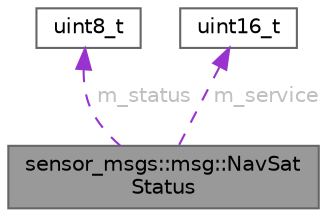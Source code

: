 digraph "sensor_msgs::msg::NavSatStatus"
{
 // INTERACTIVE_SVG=YES
 // LATEX_PDF_SIZE
  bgcolor="transparent";
  edge [fontname=Helvetica,fontsize=10,labelfontname=Helvetica,labelfontsize=10];
  node [fontname=Helvetica,fontsize=10,shape=box,height=0.2,width=0.4];
  Node1 [id="Node000001",label="sensor_msgs::msg::NavSat\lStatus",height=0.2,width=0.4,color="gray40", fillcolor="grey60", style="filled", fontcolor="black",tooltip="This class represents the structure NavSatStatus defined by the user in the IDL file."];
  Node2 -> Node1 [id="edge1_Node000001_Node000002",dir="back",color="darkorchid3",style="dashed",tooltip=" ",label=" m_status",fontcolor="grey" ];
  Node2 [id="Node000002",label="uint8_t",height=0.2,width=0.4,color="gray40", fillcolor="white", style="filled",tooltip=" "];
  Node3 -> Node1 [id="edge2_Node000001_Node000003",dir="back",color="darkorchid3",style="dashed",tooltip=" ",label=" m_service",fontcolor="grey" ];
  Node3 [id="Node000003",label="uint16_t",height=0.2,width=0.4,color="gray40", fillcolor="white", style="filled",tooltip=" "];
}
